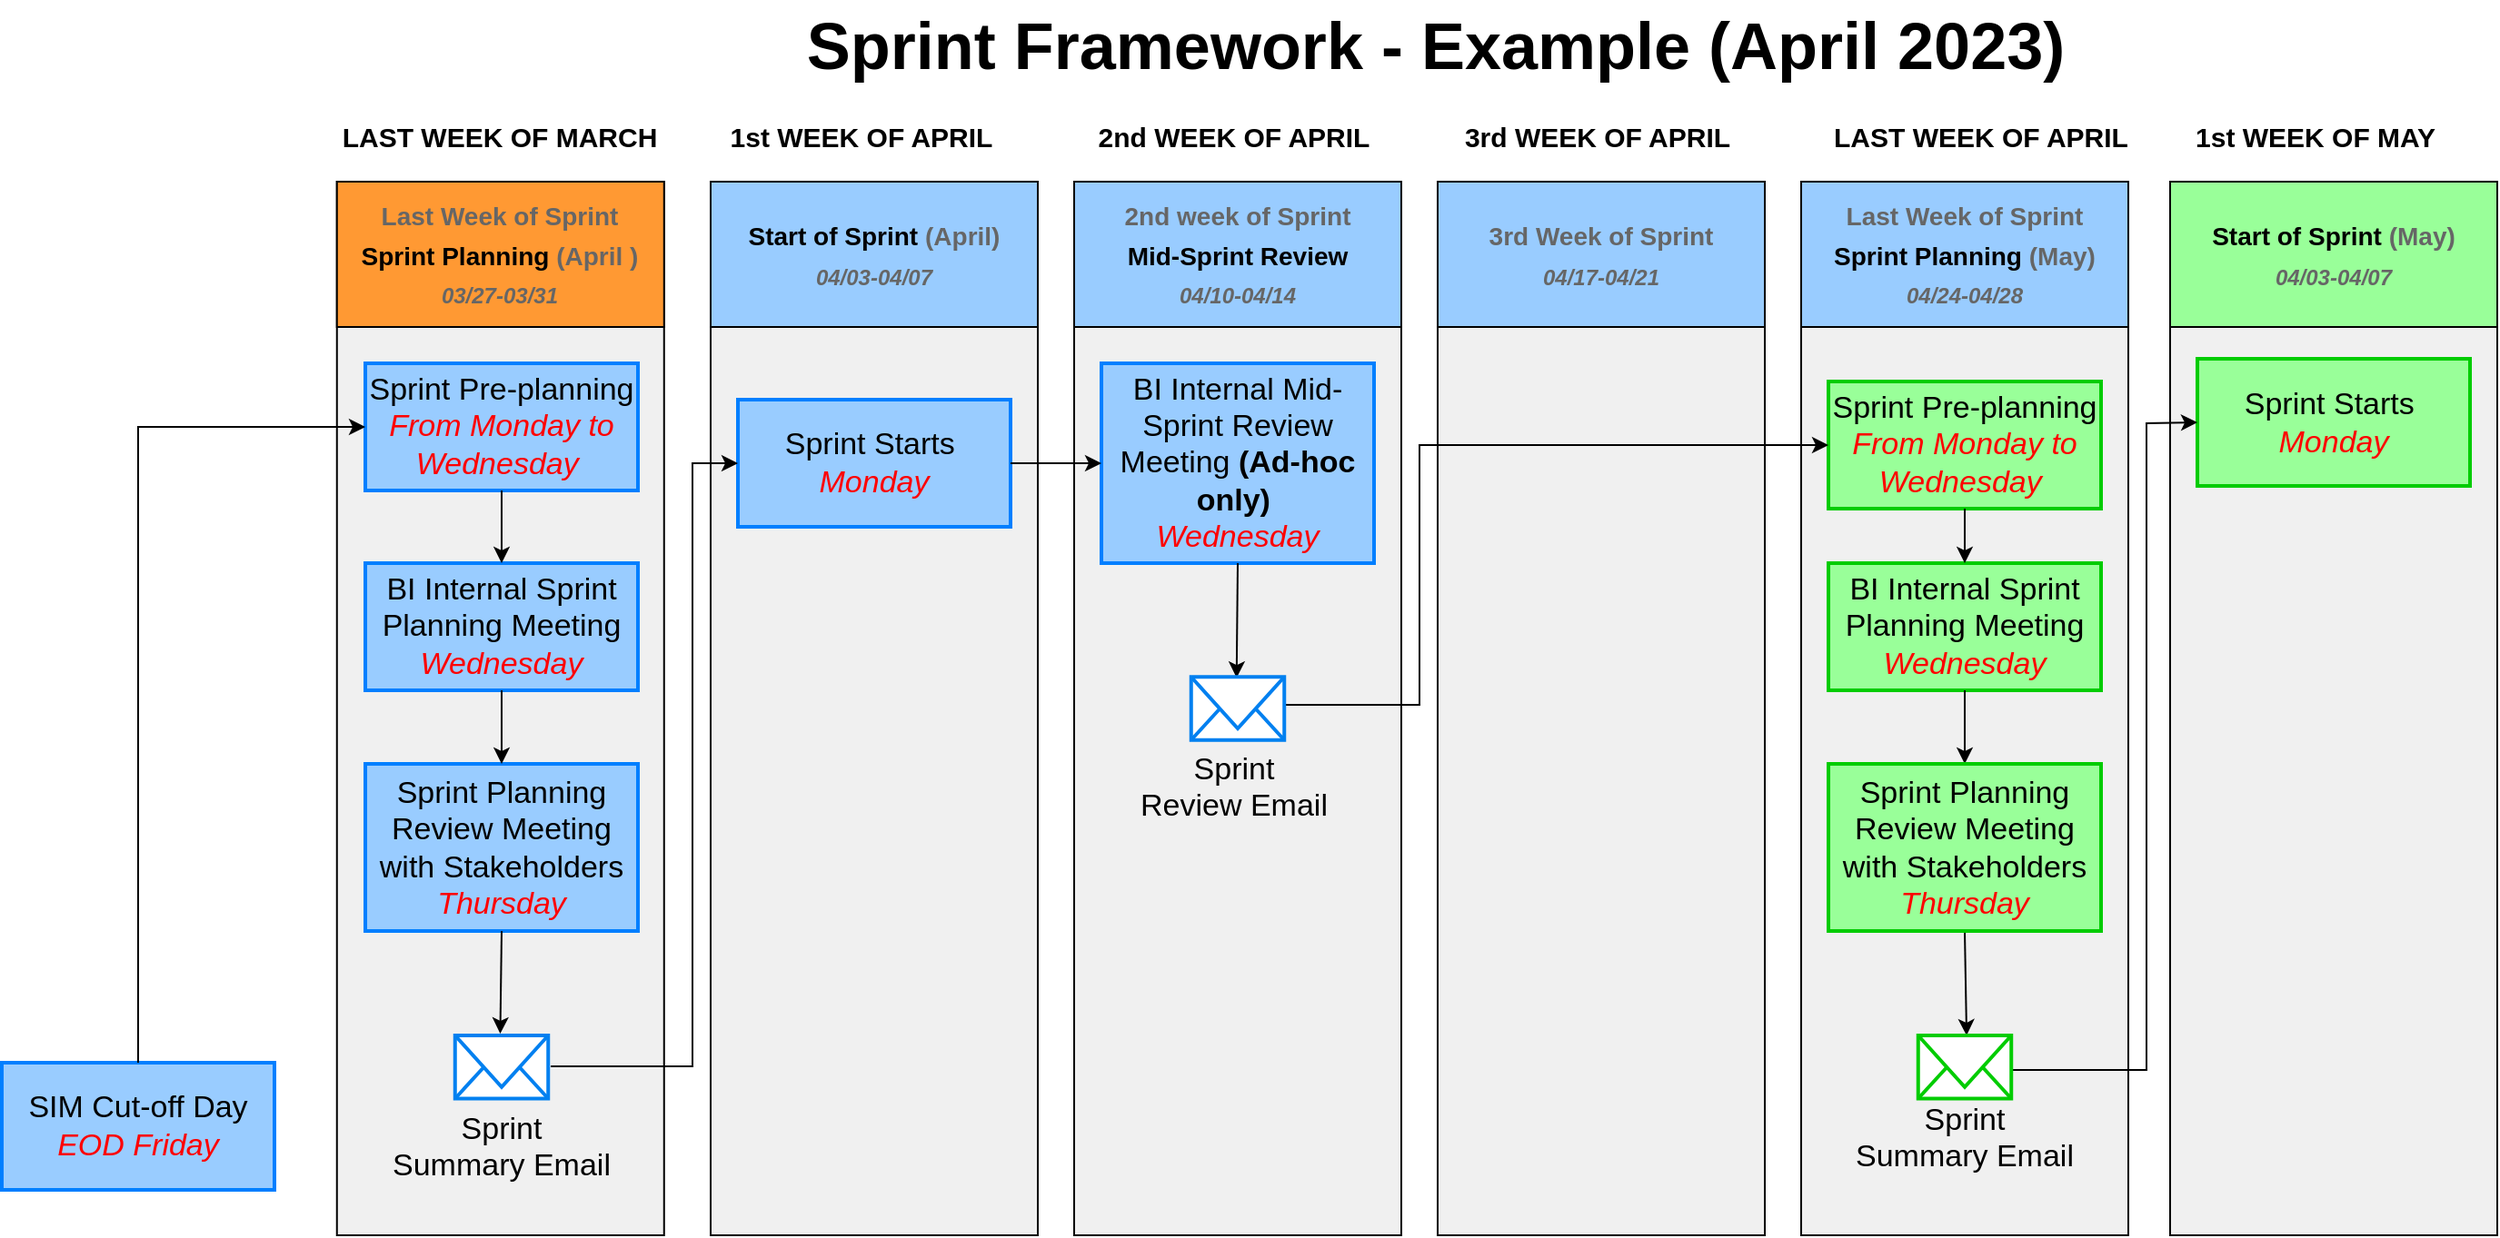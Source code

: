 <mxfile version="21.5.0" type="github">
  <diagram id="6a731a19-8d31-9384-78a2-239565b7b9f0" name="Page-1">
    <mxGraphModel dx="2363" dy="1106" grid="1" gridSize="10" guides="1" tooltips="1" connect="1" arrows="1" fold="1" page="1" pageScale="1" pageWidth="1169" pageHeight="827" background="#FFFFFF" math="0" shadow="0">
      <root>
        <mxCell id="0" />
        <mxCell id="1" parent="0" />
        <mxCell id="2019" value="" style="rounded=0;whiteSpace=wrap;html=1;strokeColor=default;strokeWidth=1;fillColor=#F0F0F0;fontFamily=Verdana;fontSize=12;fontColor=#00BEF2" parent="1" vertex="1">
          <mxGeometry x="34.38" y="190" width="180" height="580" as="geometry" />
        </mxCell>
        <mxCell id="2020" value="" style="rounded=0;whiteSpace=wrap;html=1;strokeColor=default;strokeWidth=1;fillColor=#F0F0F0;fontFamily=Verdana;fontSize=12;fontColor=#00BEF2" parent="1" vertex="1">
          <mxGeometry x="240" y="190" width="180" height="580" as="geometry" />
        </mxCell>
        <mxCell id="2021" value="" style="rounded=0;whiteSpace=wrap;html=1;strokeColor=default;strokeWidth=1;fillColor=#F0F0F0;fontFamily=Verdana;fontSize=12;fontColor=#00BEF2" parent="1" vertex="1">
          <mxGeometry x="440" y="190" width="180" height="580" as="geometry" />
        </mxCell>
        <mxCell id="2022" value="" style="rounded=0;whiteSpace=wrap;html=1;strokeColor=default;strokeWidth=1;fillColor=#F0F0F0;fontFamily=Verdana;fontSize=12;fontColor=#00BEF2" parent="1" vertex="1">
          <mxGeometry x="640" y="190" width="180" height="580" as="geometry" />
        </mxCell>
        <mxCell id="2023" value="" style="rounded=0;whiteSpace=wrap;html=1;strokeColor=default;strokeWidth=1;fillColor=#F0F0F0;fontFamily=Verdana;fontSize=12;fontColor=#00BEF2" parent="1" vertex="1">
          <mxGeometry x="840" y="190" width="180" height="580" as="geometry" />
        </mxCell>
        <mxCell id="2024" value="" style="rounded=0;whiteSpace=wrap;html=1;strokeColor=default;strokeWidth=1;fillColor=#F0F0F0;fontFamily=Verdana;fontSize=12;fontColor=#00BEF2" parent="1" vertex="1">
          <mxGeometry x="1043" y="190" width="180" height="580" as="geometry" />
        </mxCell>
        <mxCell id="2025" value="&lt;font style=&quot;&quot;&gt;&lt;span style=&quot;font-size: 14px;&quot;&gt;&lt;font color=&quot;#666666&quot;&gt;Last Week of Sprint&lt;/font&gt;&lt;br&gt;&lt;font color=&quot;#000000&quot;&gt;Sprint Planning&lt;/font&gt;&lt;font color=&quot;#666666&quot;&gt; (April )&lt;/font&gt;&lt;/span&gt;&lt;br&gt;&lt;span style=&quot;color: rgb(102, 102, 102); font-size: 12px;&quot;&gt;&lt;i style=&quot;&quot;&gt;03/27-03/31&lt;/i&gt;&lt;/span&gt;&lt;br&gt;&lt;/font&gt;" style="whiteSpace=wrap;html=1;strokeColor=default;strokeWidth=1;fillColor=#FF9933;fontFamily=Helvetica;fontSize=18;fontColor=#FFFFFF;fontStyle=1" parent="1" vertex="1">
          <mxGeometry x="34.38" y="190" width="180" height="80" as="geometry" />
        </mxCell>
        <mxCell id="2026" value="&lt;font style=&quot;&quot;&gt;&lt;font style=&quot;font-size: 14px;&quot;&gt;&lt;font color=&quot;#000000&quot;&gt;Start of Sprint&lt;/font&gt;&lt;font color=&quot;#666666&quot;&gt; (April)&lt;/font&gt;&lt;br&gt;&lt;/font&gt;&lt;i style=&quot;color: rgb(102, 102, 102); font-size: 12px; --tw-border-spacing-x: 0; --tw-border-spacing-y: 0; --tw-translate-x: 0; --tw-translate-y: 0; --tw-rotate: 0; --tw-skew-x: 0; --tw-skew-y: 0; --tw-scale-x: 1; --tw-scale-y: 1; --tw-pan-x: ; --tw-pan-y: ; --tw-pinch-zoom: ; --tw-scroll-snap-strictness: proximity; --tw-ordinal: ; --tw-slashed-zero: ; --tw-numeric-figure: ; --tw-numeric-spacing: ; --tw-numeric-fraction: ; --tw-ring-inset: ; --tw-ring-offset-width: 0px; --tw-ring-offset-color: #fff; --tw-ring-color: rgb(59 130 246 / 0.5); --tw-ring-offset-shadow: 0 0 #0000; --tw-ring-shadow: 0 0 #0000; --tw-shadow: 0 0 #0000; --tw-shadow-colored: 0 0 #0000; --tw-blur: ; --tw-brightness: ; --tw-contrast: ; --tw-grayscale: ; --tw-hue-rotate: ; --tw-invert: ; --tw-saturate: ; --tw-sepia: ; --tw-drop-shadow: ; --tw-backdrop-blur: ; --tw-backdrop-brightness: ; --tw-backdrop-contrast: ; --tw-backdrop-grayscale: ; --tw-backdrop-hue-rotate: ; --tw-backdrop-invert: ; --tw-backdrop-opacity: ; --tw-backdrop-saturate: ; --tw-backdrop-sepia: ; border-color: var(--border-color);&quot;&gt;04/03-04/07&lt;/i&gt;&lt;br&gt;&lt;/font&gt;" style="whiteSpace=wrap;html=1;strokeColor=default;strokeWidth=1;fillColor=#99CCFF;fontFamily=Helvetica;fontSize=18;fontColor=#FFFFFF;fontStyle=1" parent="1" vertex="1">
          <mxGeometry x="240" y="190" width="180" height="80" as="geometry" />
        </mxCell>
        <mxCell id="2027" value="&lt;font style=&quot;&quot;&gt;&lt;font style=&quot;color: rgb(102, 102, 102); font-size: 14px;&quot;&gt;2nd week of Sprint&lt;br&gt;&lt;/font&gt;&lt;font style=&quot;font-size: 14px;&quot;&gt;&lt;font color=&quot;#000000&quot;&gt;Mid-Sprint Review&lt;/font&gt;&lt;br&gt;&lt;/font&gt;&lt;i style=&quot;color: rgb(102, 102, 102); font-size: 12px; --tw-border-spacing-x: 0; --tw-border-spacing-y: 0; --tw-translate-x: 0; --tw-translate-y: 0; --tw-rotate: 0; --tw-skew-x: 0; --tw-skew-y: 0; --tw-scale-x: 1; --tw-scale-y: 1; --tw-pan-x: ; --tw-pan-y: ; --tw-pinch-zoom: ; --tw-scroll-snap-strictness: proximity; --tw-ordinal: ; --tw-slashed-zero: ; --tw-numeric-figure: ; --tw-numeric-spacing: ; --tw-numeric-fraction: ; --tw-ring-inset: ; --tw-ring-offset-width: 0px; --tw-ring-offset-color: #fff; --tw-ring-color: rgb(59 130 246 / 0.5); --tw-ring-offset-shadow: 0 0 #0000; --tw-ring-shadow: 0 0 #0000; --tw-shadow: 0 0 #0000; --tw-shadow-colored: 0 0 #0000; --tw-blur: ; --tw-brightness: ; --tw-contrast: ; --tw-grayscale: ; --tw-hue-rotate: ; --tw-invert: ; --tw-saturate: ; --tw-sepia: ; --tw-drop-shadow: ; --tw-backdrop-blur: ; --tw-backdrop-brightness: ; --tw-backdrop-contrast: ; --tw-backdrop-grayscale: ; --tw-backdrop-hue-rotate: ; --tw-backdrop-invert: ; --tw-backdrop-opacity: ; --tw-backdrop-saturate: ; --tw-backdrop-sepia: ; border-color: var(--border-color);&quot;&gt;04/10-04/14&lt;/i&gt;&lt;br&gt;&lt;/font&gt;" style="whiteSpace=wrap;html=1;strokeColor=default;strokeWidth=1;fillColor=#99CCFF;fontFamily=Helvetica;fontSize=18;fontColor=#FFFFFF;fontStyle=1" parent="1" vertex="1">
          <mxGeometry x="440" y="190" width="180" height="80" as="geometry" />
        </mxCell>
        <mxCell id="2028" value="&lt;font style=&quot;&quot;&gt;&lt;font color=&quot;#666666&quot;&gt;&lt;font style=&quot;font-size: 14px;&quot;&gt;3rd Week of Sprint&lt;br&gt;&lt;/font&gt;&lt;i style=&quot;font-size: 12px; --tw-border-spacing-x: 0; --tw-border-spacing-y: 0; --tw-translate-x: 0; --tw-translate-y: 0; --tw-rotate: 0; --tw-skew-x: 0; --tw-skew-y: 0; --tw-scale-x: 1; --tw-scale-y: 1; --tw-pan-x: ; --tw-pan-y: ; --tw-pinch-zoom: ; --tw-scroll-snap-strictness: proximity; --tw-ordinal: ; --tw-slashed-zero: ; --tw-numeric-figure: ; --tw-numeric-spacing: ; --tw-numeric-fraction: ; --tw-ring-inset: ; --tw-ring-offset-width: 0px; --tw-ring-offset-color: #fff; --tw-ring-color: rgb(59 130 246 / 0.5); --tw-ring-offset-shadow: 0 0 #0000; --tw-ring-shadow: 0 0 #0000; --tw-shadow: 0 0 #0000; --tw-shadow-colored: 0 0 #0000; --tw-blur: ; --tw-brightness: ; --tw-contrast: ; --tw-grayscale: ; --tw-hue-rotate: ; --tw-invert: ; --tw-saturate: ; --tw-sepia: ; --tw-drop-shadow: ; --tw-backdrop-blur: ; --tw-backdrop-brightness: ; --tw-backdrop-contrast: ; --tw-backdrop-grayscale: ; --tw-backdrop-hue-rotate: ; --tw-backdrop-invert: ; --tw-backdrop-opacity: ; --tw-backdrop-saturate: ; --tw-backdrop-sepia: ; border-color: var(--border-color);&quot;&gt;04/17-04/21&lt;/i&gt;&lt;/font&gt;&lt;br&gt;&lt;/font&gt;" style="whiteSpace=wrap;html=1;strokeColor=default;strokeWidth=1;fillColor=#99CCFF;fontFamily=Helvetica;fontSize=18;fontColor=#FFFFFF;fontStyle=1" parent="1" vertex="1">
          <mxGeometry x="640" y="190" width="180" height="80" as="geometry" />
        </mxCell>
        <mxCell id="2029" value="&lt;font style=&quot;font-size: 14px;&quot;&gt;&lt;font color=&quot;#666666&quot;&gt;Last Week of Sprint&lt;/font&gt;&lt;br&gt;&lt;font color=&quot;#000000&quot;&gt;Sprint Planning&lt;/font&gt;&lt;font color=&quot;#666666&quot;&gt; (May)&lt;br&gt;&lt;i style=&quot;--tw-border-spacing-x: 0; --tw-border-spacing-y: 0; --tw-translate-x: 0; --tw-translate-y: 0; --tw-rotate: 0; --tw-skew-x: 0; --tw-skew-y: 0; --tw-scale-x: 1; --tw-scale-y: 1; --tw-pan-x: ; --tw-pan-y: ; --tw-pinch-zoom: ; --tw-scroll-snap-strictness: proximity; --tw-ordinal: ; --tw-slashed-zero: ; --tw-numeric-figure: ; --tw-numeric-spacing: ; --tw-numeric-fraction: ; --tw-ring-inset: ; --tw-ring-offset-width: 0px; --tw-ring-offset-color: #fff; --tw-ring-color: rgb(59 130 246 / 0.5); --tw-ring-offset-shadow: 0 0 #0000; --tw-ring-shadow: 0 0 #0000; --tw-shadow: 0 0 #0000; --tw-shadow-colored: 0 0 #0000; --tw-blur: ; --tw-brightness: ; --tw-contrast: ; --tw-grayscale: ; --tw-hue-rotate: ; --tw-invert: ; --tw-saturate: ; --tw-sepia: ; --tw-drop-shadow: ; --tw-backdrop-blur: ; --tw-backdrop-brightness: ; --tw-backdrop-contrast: ; --tw-backdrop-grayscale: ; --tw-backdrop-hue-rotate: ; --tw-backdrop-invert: ; --tw-backdrop-opacity: ; --tw-backdrop-saturate: ; --tw-backdrop-sepia: ; border-color: var(--border-color); font-size: 12px;&quot;&gt;04/24-04/28&lt;/i&gt;&lt;/font&gt;&lt;br&gt;&lt;/font&gt;" style="whiteSpace=wrap;html=1;strokeColor=default;strokeWidth=1;fillColor=#99CCFF;fontFamily=Helvetica;fontSize=18;fontColor=#FFFFFF;fontStyle=1" parent="1" vertex="1">
          <mxGeometry x="840" y="190" width="180" height="80" as="geometry" />
        </mxCell>
        <mxCell id="2030" value="&lt;font color=&quot;#000000&quot; style=&quot;--tw-border-spacing-x: 0; --tw-border-spacing-y: 0; --tw-translate-x: 0; --tw-translate-y: 0; --tw-rotate: 0; --tw-skew-x: 0; --tw-skew-y: 0; --tw-scale-x: 1; --tw-scale-y: 1; --tw-pan-x: ; --tw-pan-y: ; --tw-pinch-zoom: ; --tw-scroll-snap-strictness: proximity; --tw-ordinal: ; --tw-slashed-zero: ; --tw-numeric-figure: ; --tw-numeric-spacing: ; --tw-numeric-fraction: ; --tw-ring-inset: ; --tw-ring-offset-width: 0px; --tw-ring-offset-color: #fff; --tw-ring-color: rgb(59 130 246 / 0.5); --tw-ring-offset-shadow: 0 0 #0000; --tw-ring-shadow: 0 0 #0000; --tw-shadow: 0 0 #0000; --tw-shadow-colored: 0 0 #0000; --tw-blur: ; --tw-brightness: ; --tw-contrast: ; --tw-grayscale: ; --tw-hue-rotate: ; --tw-invert: ; --tw-saturate: ; --tw-sepia: ; --tw-drop-shadow: ; --tw-backdrop-blur: ; --tw-backdrop-brightness: ; --tw-backdrop-contrast: ; --tw-backdrop-grayscale: ; --tw-backdrop-hue-rotate: ; --tw-backdrop-invert: ; --tw-backdrop-opacity: ; --tw-backdrop-saturate: ; --tw-backdrop-sepia: ; border-color: var(--border-color); font-size: 14px;&quot;&gt;Start of Sprint &lt;/font&gt;&lt;font color=&quot;#666666&quot;&gt;&lt;font style=&quot;--tw-border-spacing-x: 0; --tw-border-spacing-y: 0; --tw-translate-x: 0; --tw-translate-y: 0; --tw-rotate: 0; --tw-skew-x: 0; --tw-skew-y: 0; --tw-scale-x: 1; --tw-scale-y: 1; --tw-pan-x: ; --tw-pan-y: ; --tw-pinch-zoom: ; --tw-scroll-snap-strictness: proximity; --tw-ordinal: ; --tw-slashed-zero: ; --tw-numeric-figure: ; --tw-numeric-spacing: ; --tw-numeric-fraction: ; --tw-ring-inset: ; --tw-ring-offset-width: 0px; --tw-ring-offset-color: #fff; --tw-ring-color: rgb(59 130 246 / 0.5); --tw-ring-offset-shadow: 0 0 #0000; --tw-ring-shadow: 0 0 #0000; --tw-shadow: 0 0 #0000; --tw-shadow-colored: 0 0 #0000; --tw-blur: ; --tw-brightness: ; --tw-contrast: ; --tw-grayscale: ; --tw-hue-rotate: ; --tw-invert: ; --tw-saturate: ; --tw-sepia: ; --tw-drop-shadow: ; --tw-backdrop-blur: ; --tw-backdrop-brightness: ; --tw-backdrop-contrast: ; --tw-backdrop-grayscale: ; --tw-backdrop-hue-rotate: ; --tw-backdrop-invert: ; --tw-backdrop-opacity: ; --tw-backdrop-saturate: ; --tw-backdrop-sepia: ; border-color: var(--border-color); font-size: 14px;&quot;&gt;(May)&lt;br style=&quot;--tw-border-spacing-x: 0; --tw-border-spacing-y: 0; --tw-translate-x: 0; --tw-translate-y: 0; --tw-rotate: 0; --tw-skew-x: 0; --tw-skew-y: 0; --tw-scale-x: 1; --tw-scale-y: 1; --tw-pan-x: ; --tw-pan-y: ; --tw-pinch-zoom: ; --tw-scroll-snap-strictness: proximity; --tw-ordinal: ; --tw-slashed-zero: ; --tw-numeric-figure: ; --tw-numeric-spacing: ; --tw-numeric-fraction: ; --tw-ring-inset: ; --tw-ring-offset-width: 0px; --tw-ring-offset-color: #fff; --tw-ring-color: rgb(59 130 246 / 0.5); --tw-ring-offset-shadow: 0 0 #0000; --tw-ring-shadow: 0 0 #0000; --tw-shadow: 0 0 #0000; --tw-shadow-colored: 0 0 #0000; --tw-blur: ; --tw-brightness: ; --tw-contrast: ; --tw-grayscale: ; --tw-hue-rotate: ; --tw-invert: ; --tw-saturate: ; --tw-sepia: ; --tw-drop-shadow: ; --tw-backdrop-blur: ; --tw-backdrop-brightness: ; --tw-backdrop-contrast: ; --tw-backdrop-grayscale: ; --tw-backdrop-hue-rotate: ; --tw-backdrop-invert: ; --tw-backdrop-opacity: ; --tw-backdrop-saturate: ; --tw-backdrop-sepia: ; border-color: var(--border-color);&quot;&gt;&lt;/font&gt;&lt;i style=&quot;--tw-border-spacing-x: 0; --tw-border-spacing-y: 0; --tw-translate-x: 0; --tw-translate-y: 0; --tw-rotate: 0; --tw-skew-x: 0; --tw-skew-y: 0; --tw-scale-x: 1; --tw-scale-y: 1; --tw-pan-x: ; --tw-pan-y: ; --tw-pinch-zoom: ; --tw-scroll-snap-strictness: proximity; --tw-ordinal: ; --tw-slashed-zero: ; --tw-numeric-figure: ; --tw-numeric-spacing: ; --tw-numeric-fraction: ; --tw-ring-inset: ; --tw-ring-offset-width: 0px; --tw-ring-offset-color: #fff; --tw-ring-color: rgb(59 130 246 / 0.5); --tw-ring-offset-shadow: 0 0 #0000; --tw-ring-shadow: 0 0 #0000; --tw-shadow: 0 0 #0000; --tw-shadow-colored: 0 0 #0000; --tw-blur: ; --tw-brightness: ; --tw-contrast: ; --tw-grayscale: ; --tw-hue-rotate: ; --tw-invert: ; --tw-saturate: ; --tw-sepia: ; --tw-drop-shadow: ; --tw-backdrop-blur: ; --tw-backdrop-brightness: ; --tw-backdrop-contrast: ; --tw-backdrop-grayscale: ; --tw-backdrop-hue-rotate: ; --tw-backdrop-invert: ; --tw-backdrop-opacity: ; --tw-backdrop-saturate: ; --tw-backdrop-sepia: ; border-color: var(--border-color); font-size: 12px;&quot;&gt;04/03-04/07&lt;/i&gt;&lt;/font&gt;" style="whiteSpace=wrap;html=1;strokeColor=default;strokeWidth=1;fillColor=#99FF99;fontFamily=Helvetica;fontSize=18;fontColor=#FFFFFF;fontStyle=1" parent="1" vertex="1">
          <mxGeometry x="1043" y="190" width="180" height="80" as="geometry" />
        </mxCell>
        <mxCell id="2047" value="Sprint Framework - Example (April 2023)" style="text;html=1;strokeColor=none;fillColor=none;align=center;verticalAlign=middle;whiteSpace=wrap;overflow=hidden;dashed=1;fontSize=36;fontColor=#000000;fontFamily=Helvetica;fontStyle=1" parent="1" vertex="1">
          <mxGeometry x="109" y="90" width="1060" height="50" as="geometry" />
        </mxCell>
        <mxCell id="KgjY-8UCAt4k31KfbtkC-2089" value="&lt;font style=&quot;font-size: 17px;&quot;&gt;SIM Cut-off Day&lt;br&gt;&lt;font color=&quot;#ff0000&quot;&gt;&lt;i&gt;EOD Friday&lt;/i&gt;&lt;/font&gt;&lt;br&gt;&lt;/font&gt;" style="text;html=1;align=center;verticalAlign=middle;whiteSpace=wrap;rounded=0;strokeColor=#007FFF;strokeWidth=2;fillColor=#99CCFF;" parent="1" vertex="1">
          <mxGeometry x="-150" y="675" width="150" height="70" as="geometry" />
        </mxCell>
        <mxCell id="KgjY-8UCAt4k31KfbtkC-2090" value="&lt;font style=&quot;font-size: 17px;&quot;&gt;Sprint Pre-planning&lt;br&gt;&lt;i style=&quot;--tw-border-spacing-x: 0; --tw-border-spacing-y: 0; --tw-translate-x: 0; --tw-translate-y: 0; --tw-rotate: 0; --tw-skew-x: 0; --tw-skew-y: 0; --tw-scale-x: 1; --tw-scale-y: 1; --tw-pan-x: ; --tw-pan-y: ; --tw-pinch-zoom: ; --tw-scroll-snap-strictness: proximity; --tw-ordinal: ; --tw-slashed-zero: ; --tw-numeric-figure: ; --tw-numeric-spacing: ; --tw-numeric-fraction: ; --tw-ring-inset: ; --tw-ring-offset-width: 0px; --tw-ring-offset-color: #fff; --tw-ring-color: rgb(59 130 246 / 0.5); --tw-ring-offset-shadow: 0 0 #0000; --tw-ring-shadow: 0 0 #0000; --tw-shadow: 0 0 #0000; --tw-shadow-colored: 0 0 #0000; --tw-blur: ; --tw-brightness: ; --tw-contrast: ; --tw-grayscale: ; --tw-hue-rotate: ; --tw-invert: ; --tw-saturate: ; --tw-sepia: ; --tw-drop-shadow: ; --tw-backdrop-blur: ; --tw-backdrop-brightness: ; --tw-backdrop-contrast: ; --tw-backdrop-grayscale: ; --tw-backdrop-hue-rotate: ; --tw-backdrop-invert: ; --tw-backdrop-opacity: ; --tw-backdrop-saturate: ; --tw-backdrop-sepia: ; border-color: var(--border-color); color: rgb(255, 0, 0);&quot;&gt;From Monday to Wednesday&amp;nbsp;&lt;/i&gt;&lt;br&gt;&lt;/font&gt;" style="text;html=1;align=center;verticalAlign=middle;whiteSpace=wrap;rounded=0;strokeColor=#007FFF;strokeWidth=2;fillColor=#99CCFF;" parent="1" vertex="1">
          <mxGeometry x="50" y="290" width="150" height="70" as="geometry" />
        </mxCell>
        <mxCell id="KgjY-8UCAt4k31KfbtkC-2091" value="&lt;font style=&quot;font-size: 17px;&quot;&gt;BI Internal Sprint Planning Meeting&lt;br&gt;&lt;i style=&quot;--tw-border-spacing-x: 0; --tw-border-spacing-y: 0; --tw-translate-x: 0; --tw-translate-y: 0; --tw-rotate: 0; --tw-skew-x: 0; --tw-skew-y: 0; --tw-scale-x: 1; --tw-scale-y: 1; --tw-pan-x: ; --tw-pan-y: ; --tw-pinch-zoom: ; --tw-scroll-snap-strictness: proximity; --tw-ordinal: ; --tw-slashed-zero: ; --tw-numeric-figure: ; --tw-numeric-spacing: ; --tw-numeric-fraction: ; --tw-ring-inset: ; --tw-ring-offset-width: 0px; --tw-ring-offset-color: #fff; --tw-ring-color: rgb(59 130 246 / 0.5); --tw-ring-offset-shadow: 0 0 #0000; --tw-ring-shadow: 0 0 #0000; --tw-shadow: 0 0 #0000; --tw-shadow-colored: 0 0 #0000; --tw-blur: ; --tw-brightness: ; --tw-contrast: ; --tw-grayscale: ; --tw-hue-rotate: ; --tw-invert: ; --tw-saturate: ; --tw-sepia: ; --tw-drop-shadow: ; --tw-backdrop-blur: ; --tw-backdrop-brightness: ; --tw-backdrop-contrast: ; --tw-backdrop-grayscale: ; --tw-backdrop-hue-rotate: ; --tw-backdrop-invert: ; --tw-backdrop-opacity: ; --tw-backdrop-saturate: ; --tw-backdrop-sepia: ; border-color: var(--border-color); color: rgb(255, 0, 0);&quot;&gt;&amp;nbsp;Wednesday&amp;nbsp;&lt;/i&gt;&lt;br&gt;&lt;/font&gt;" style="text;html=1;align=center;verticalAlign=middle;whiteSpace=wrap;rounded=0;strokeColor=#007FFF;strokeWidth=2;fillColor=#99CCFF;" parent="1" vertex="1">
          <mxGeometry x="50" y="400" width="150" height="70" as="geometry" />
        </mxCell>
        <mxCell id="KgjY-8UCAt4k31KfbtkC-2092" value="&lt;font style=&quot;font-size: 17px;&quot;&gt;&lt;span style=&quot;--tw-border-spacing-x: 0; --tw-border-spacing-y: 0; --tw-translate-x: 0; --tw-translate-y: 0; --tw-rotate: 0; --tw-skew-x: 0; --tw-skew-y: 0; --tw-scale-x: 1; --tw-scale-y: 1; --tw-pan-x: ; --tw-pan-y: ; --tw-pinch-zoom: ; --tw-scroll-snap-strictness: proximity; --tw-ordinal: ; --tw-slashed-zero: ; --tw-numeric-figure: ; --tw-numeric-spacing: ; --tw-numeric-fraction: ; --tw-ring-inset: ; --tw-ring-offset-width: 0px; --tw-ring-offset-color: #fff; --tw-ring-color: rgb(59 130 246 / 0.5); --tw-ring-offset-shadow: 0 0 #0000; --tw-ring-shadow: 0 0 #0000; --tw-shadow: 0 0 #0000; --tw-shadow-colored: 0 0 #0000; --tw-blur: ; --tw-brightness: ; --tw-contrast: ; --tw-grayscale: ; --tw-hue-rotate: ; --tw-invert: ; --tw-saturate: ; --tw-sepia: ; --tw-drop-shadow: ; --tw-backdrop-blur: ; --tw-backdrop-brightness: ; --tw-backdrop-contrast: ; --tw-backdrop-grayscale: ; --tw-backdrop-hue-rotate: ; --tw-backdrop-invert: ; --tw-backdrop-opacity: ; --tw-backdrop-saturate: ; --tw-backdrop-sepia: ; border-color: var(--border-color);&quot;&gt;Sprint Planning Review Meeting with Stakeholders&lt;br&gt;&lt;/span&gt;&lt;i style=&quot;--tw-border-spacing-x: 0; --tw-border-spacing-y: 0; --tw-translate-x: 0; --tw-translate-y: 0; --tw-rotate: 0; --tw-skew-x: 0; --tw-skew-y: 0; --tw-scale-x: 1; --tw-scale-y: 1; --tw-pan-x: ; --tw-pan-y: ; --tw-pinch-zoom: ; --tw-scroll-snap-strictness: proximity; --tw-ordinal: ; --tw-slashed-zero: ; --tw-numeric-figure: ; --tw-numeric-spacing: ; --tw-numeric-fraction: ; --tw-ring-inset: ; --tw-ring-offset-width: 0px; --tw-ring-offset-color: #fff; --tw-ring-color: rgb(59 130 246 / 0.5); --tw-ring-offset-shadow: 0 0 #0000; --tw-ring-shadow: 0 0 #0000; --tw-shadow: 0 0 #0000; --tw-shadow-colored: 0 0 #0000; --tw-blur: ; --tw-brightness: ; --tw-contrast: ; --tw-grayscale: ; --tw-hue-rotate: ; --tw-invert: ; --tw-saturate: ; --tw-sepia: ; --tw-drop-shadow: ; --tw-backdrop-blur: ; --tw-backdrop-brightness: ; --tw-backdrop-contrast: ; --tw-backdrop-grayscale: ; --tw-backdrop-hue-rotate: ; --tw-backdrop-invert: ; --tw-backdrop-opacity: ; --tw-backdrop-saturate: ; --tw-backdrop-sepia: ; border-color: var(--border-color); color: rgb(255, 0, 0);&quot;&gt;&amp;nbsp;Thursday&amp;nbsp;&lt;/i&gt;&lt;br&gt;&lt;/font&gt;" style="text;html=1;align=center;verticalAlign=middle;whiteSpace=wrap;rounded=0;strokeColor=#007FFF;strokeWidth=2;fillColor=#99CCFF;" parent="1" vertex="1">
          <mxGeometry x="50" y="510.5" width="150" height="92" as="geometry" />
        </mxCell>
        <mxCell id="KgjY-8UCAt4k31KfbtkC-2093" value="&lt;font style=&quot;font-size: 17px;&quot;&gt;Sprint Starts&amp;nbsp;&lt;br&gt;&lt;i style=&quot;color: rgb(255, 0, 0);&quot;&gt;Monday&lt;/i&gt;&lt;br&gt;&lt;/font&gt;" style="text;html=1;align=center;verticalAlign=middle;whiteSpace=wrap;rounded=0;strokeColor=#007FFF;strokeWidth=2;fillColor=#99CCFF;" parent="1" vertex="1">
          <mxGeometry x="255" y="310" width="150" height="70" as="geometry" />
        </mxCell>
        <mxCell id="KgjY-8UCAt4k31KfbtkC-2095" value="&lt;font style=&quot;font-size: 17px;&quot;&gt;BI Internal Mid-Sprint Review Meeting &lt;b&gt;(Ad-hoc only)&lt;/b&gt;&amp;nbsp;&lt;br&gt;&lt;i style=&quot;color: rgb(255, 0, 0);&quot;&gt;Wednesday&lt;/i&gt;&lt;br&gt;&lt;/font&gt;" style="text;html=1;align=center;verticalAlign=middle;whiteSpace=wrap;rounded=0;strokeColor=#007FFF;strokeWidth=2;fillColor=#99CCFF;" parent="1" vertex="1">
          <mxGeometry x="455" y="290" width="150" height="110" as="geometry" />
        </mxCell>
        <mxCell id="KgjY-8UCAt4k31KfbtkC-2097" value="&lt;b&gt;&lt;font style=&quot;font-size: 15px;&quot;&gt;LAST WEEK OF MARCH&lt;/font&gt;&lt;/b&gt;" style="text;html=1;strokeColor=none;fillColor=none;align=center;verticalAlign=middle;whiteSpace=wrap;rounded=0;" parent="1" vertex="1">
          <mxGeometry x="31.88" y="160" width="183.75" height="10" as="geometry" />
        </mxCell>
        <mxCell id="KgjY-8UCAt4k31KfbtkC-2099" value="&lt;b&gt;&lt;font style=&quot;font-size: 15px;&quot;&gt;1st WEEK OF APRIL&lt;/font&gt;&lt;/b&gt;" style="text;html=1;strokeColor=none;fillColor=none;align=center;verticalAlign=middle;whiteSpace=wrap;rounded=0;" parent="1" vertex="1">
          <mxGeometry x="231.25" y="160" width="183.75" height="10" as="geometry" />
        </mxCell>
        <mxCell id="KgjY-8UCAt4k31KfbtkC-2100" value="&lt;b&gt;&lt;font style=&quot;font-size: 15px;&quot;&gt;2nd WEEK OF APRIL&lt;/font&gt;&lt;/b&gt;" style="text;html=1;strokeColor=none;fillColor=none;align=center;verticalAlign=middle;whiteSpace=wrap;rounded=0;" parent="1" vertex="1">
          <mxGeometry x="435.63" y="160" width="183.75" height="10" as="geometry" />
        </mxCell>
        <mxCell id="KgjY-8UCAt4k31KfbtkC-2101" value="&lt;b&gt;&lt;font style=&quot;font-size: 15px;&quot;&gt;3rd WEEK OF APRIL&lt;/font&gt;&lt;/b&gt;" style="text;html=1;strokeColor=none;fillColor=none;align=center;verticalAlign=middle;whiteSpace=wrap;rounded=0;" parent="1" vertex="1">
          <mxGeometry x="635.63" y="160" width="183.75" height="10" as="geometry" />
        </mxCell>
        <mxCell id="KgjY-8UCAt4k31KfbtkC-2102" value="&lt;b&gt;&lt;font style=&quot;font-size: 15px;&quot;&gt;LAST WEEK OF APRIL&lt;/font&gt;&lt;/b&gt;" style="text;html=1;strokeColor=none;fillColor=none;align=center;verticalAlign=middle;whiteSpace=wrap;rounded=0;" parent="1" vertex="1">
          <mxGeometry x="847.19" y="160" width="183.75" height="10" as="geometry" />
        </mxCell>
        <mxCell id="KgjY-8UCAt4k31KfbtkC-2103" value="&lt;b&gt;&lt;font style=&quot;font-size: 15px;&quot;&gt;1st WEEK OF MAY&lt;/font&gt;&lt;/b&gt;" style="text;html=1;strokeColor=none;fillColor=none;align=center;verticalAlign=middle;whiteSpace=wrap;rounded=0;" parent="1" vertex="1">
          <mxGeometry x="1030.94" y="160" width="183.75" height="10" as="geometry" />
        </mxCell>
        <mxCell id="KgjY-8UCAt4k31KfbtkC-2105" value="&lt;font style=&quot;font-size: 17px;&quot;&gt;Sprint Pre-planning&lt;br&gt;&lt;i style=&quot;--tw-border-spacing-x: 0; --tw-border-spacing-y: 0; --tw-translate-x: 0; --tw-translate-y: 0; --tw-rotate: 0; --tw-skew-x: 0; --tw-skew-y: 0; --tw-scale-x: 1; --tw-scale-y: 1; --tw-pan-x: ; --tw-pan-y: ; --tw-pinch-zoom: ; --tw-scroll-snap-strictness: proximity; --tw-ordinal: ; --tw-slashed-zero: ; --tw-numeric-figure: ; --tw-numeric-spacing: ; --tw-numeric-fraction: ; --tw-ring-inset: ; --tw-ring-offset-width: 0px; --tw-ring-offset-color: #fff; --tw-ring-color: rgb(59 130 246 / 0.5); --tw-ring-offset-shadow: 0 0 #0000; --tw-ring-shadow: 0 0 #0000; --tw-shadow: 0 0 #0000; --tw-shadow-colored: 0 0 #0000; --tw-blur: ; --tw-brightness: ; --tw-contrast: ; --tw-grayscale: ; --tw-hue-rotate: ; --tw-invert: ; --tw-saturate: ; --tw-sepia: ; --tw-drop-shadow: ; --tw-backdrop-blur: ; --tw-backdrop-brightness: ; --tw-backdrop-contrast: ; --tw-backdrop-grayscale: ; --tw-backdrop-hue-rotate: ; --tw-backdrop-invert: ; --tw-backdrop-opacity: ; --tw-backdrop-saturate: ; --tw-backdrop-sepia: ; border-color: var(--border-color); color: rgb(255, 0, 0);&quot;&gt;From Monday to Wednesday&amp;nbsp;&lt;/i&gt;&lt;br&gt;&lt;/font&gt;" style="text;html=1;align=center;verticalAlign=middle;whiteSpace=wrap;rounded=0;strokeColor=#00CC00;strokeWidth=2;fillColor=#99FF99;" parent="1" vertex="1">
          <mxGeometry x="855.0" y="300" width="150" height="70" as="geometry" />
        </mxCell>
        <mxCell id="KgjY-8UCAt4k31KfbtkC-2106" value="&lt;font style=&quot;font-size: 17px;&quot;&gt;BI Internal Sprint Planning Meeting&lt;br&gt;&lt;i style=&quot;--tw-border-spacing-x: 0; --tw-border-spacing-y: 0; --tw-translate-x: 0; --tw-translate-y: 0; --tw-rotate: 0; --tw-skew-x: 0; --tw-skew-y: 0; --tw-scale-x: 1; --tw-scale-y: 1; --tw-pan-x: ; --tw-pan-y: ; --tw-pinch-zoom: ; --tw-scroll-snap-strictness: proximity; --tw-ordinal: ; --tw-slashed-zero: ; --tw-numeric-figure: ; --tw-numeric-spacing: ; --tw-numeric-fraction: ; --tw-ring-inset: ; --tw-ring-offset-width: 0px; --tw-ring-offset-color: #fff; --tw-ring-color: rgb(59 130 246 / 0.5); --tw-ring-offset-shadow: 0 0 #0000; --tw-ring-shadow: 0 0 #0000; --tw-shadow: 0 0 #0000; --tw-shadow-colored: 0 0 #0000; --tw-blur: ; --tw-brightness: ; --tw-contrast: ; --tw-grayscale: ; --tw-hue-rotate: ; --tw-invert: ; --tw-saturate: ; --tw-sepia: ; --tw-drop-shadow: ; --tw-backdrop-blur: ; --tw-backdrop-brightness: ; --tw-backdrop-contrast: ; --tw-backdrop-grayscale: ; --tw-backdrop-hue-rotate: ; --tw-backdrop-invert: ; --tw-backdrop-opacity: ; --tw-backdrop-saturate: ; --tw-backdrop-sepia: ; border-color: var(--border-color); color: rgb(255, 0, 0);&quot;&gt;&amp;nbsp;Wednesday&amp;nbsp;&lt;/i&gt;&lt;br&gt;&lt;/font&gt;" style="text;html=1;align=center;verticalAlign=middle;whiteSpace=wrap;rounded=0;strokeColor=#00CC00;strokeWidth=2;fillColor=#99FF99;" parent="1" vertex="1">
          <mxGeometry x="855.0" y="400" width="150" height="70" as="geometry" />
        </mxCell>
        <mxCell id="KgjY-8UCAt4k31KfbtkC-2108" value="&lt;font style=&quot;font-size: 17px;&quot;&gt;Sprint Starts&amp;nbsp;&lt;br&gt;&lt;i style=&quot;color: rgb(255, 0, 0);&quot;&gt;Monday&lt;/i&gt;&lt;br&gt;&lt;/font&gt;" style="text;html=1;align=center;verticalAlign=middle;whiteSpace=wrap;rounded=0;strokeColor=#00CC00;strokeWidth=2;fillColor=#99FF99;" parent="1" vertex="1">
          <mxGeometry x="1058" y="287.5" width="150" height="70" as="geometry" />
        </mxCell>
        <mxCell id="KgjY-8UCAt4k31KfbtkC-2109" value="" style="endArrow=classic;html=1;rounded=0;exitX=0.5;exitY=0;exitDx=0;exitDy=0;entryX=0;entryY=0.5;entryDx=0;entryDy=0;" parent="1" source="KgjY-8UCAt4k31KfbtkC-2089" target="KgjY-8UCAt4k31KfbtkC-2090" edge="1">
          <mxGeometry width="50" height="50" relative="1" as="geometry">
            <mxPoint x="126.87" y="395" as="sourcePoint" />
            <mxPoint x="176.87" y="345" as="targetPoint" />
            <Array as="points">
              <mxPoint x="-75" y="325" />
            </Array>
          </mxGeometry>
        </mxCell>
        <mxCell id="KgjY-8UCAt4k31KfbtkC-2110" value="" style="endArrow=classic;html=1;rounded=0;entryX=0.5;entryY=0;entryDx=0;entryDy=0;" parent="1" source="KgjY-8UCAt4k31KfbtkC-2090" target="KgjY-8UCAt4k31KfbtkC-2091" edge="1">
          <mxGeometry width="50" height="50" relative="1" as="geometry">
            <mxPoint x="124.5" y="483" as="sourcePoint" />
            <mxPoint x="124.5" y="535" as="targetPoint" />
          </mxGeometry>
        </mxCell>
        <mxCell id="KgjY-8UCAt4k31KfbtkC-2111" value="" style="endArrow=classic;html=1;rounded=0;exitX=0.5;exitY=1;exitDx=0;exitDy=0;entryX=0.5;entryY=0;entryDx=0;entryDy=0;" parent="1" source="KgjY-8UCAt4k31KfbtkC-2091" target="KgjY-8UCAt4k31KfbtkC-2092" edge="1">
          <mxGeometry width="50" height="50" relative="1" as="geometry">
            <mxPoint x="126.37" y="625" as="sourcePoint" />
            <mxPoint x="126.87" y="655" as="targetPoint" />
          </mxGeometry>
        </mxCell>
        <mxCell id="KgjY-8UCAt4k31KfbtkC-2112" value="" style="endArrow=classic;html=1;rounded=0;exitX=1.027;exitY=0.489;exitDx=0;exitDy=0;entryX=0;entryY=0.5;entryDx=0;entryDy=0;exitPerimeter=0;" parent="1" source="gve1T0dqvaqDpXsNanch-2047" target="KgjY-8UCAt4k31KfbtkC-2093" edge="1">
          <mxGeometry width="50" height="50" relative="1" as="geometry">
            <mxPoint x="190" y="764" as="sourcePoint" />
            <mxPoint x="252.5" y="336.5" as="targetPoint" />
            <Array as="points">
              <mxPoint x="230" y="677" />
              <mxPoint x="230" y="345" />
            </Array>
          </mxGeometry>
        </mxCell>
        <mxCell id="KgjY-8UCAt4k31KfbtkC-2113" value="" style="endArrow=classic;html=1;rounded=0;exitX=1;exitY=0.5;exitDx=0;exitDy=0;entryX=0;entryY=0.5;entryDx=0;entryDy=0;" parent="1" source="KgjY-8UCAt4k31KfbtkC-2093" target="KgjY-8UCAt4k31KfbtkC-2095" edge="1">
          <mxGeometry width="50" height="50" relative="1" as="geometry">
            <mxPoint x="332" y="398" as="sourcePoint" />
            <mxPoint x="455" y="325" as="targetPoint" />
          </mxGeometry>
        </mxCell>
        <mxCell id="KgjY-8UCAt4k31KfbtkC-2115" value="" style="endArrow=classic;html=1;rounded=0;exitX=0.5;exitY=1;exitDx=0;exitDy=0;entryX=0.488;entryY=0.014;entryDx=0;entryDy=0;entryPerimeter=0;" parent="1" source="KgjY-8UCAt4k31KfbtkC-2095" target="gve1T0dqvaqDpXsNanch-2050" edge="1">
          <mxGeometry width="50" height="50" relative="1" as="geometry">
            <mxPoint x="529.5" y="615" as="sourcePoint" />
            <mxPoint x="528" y="480" as="targetPoint" />
          </mxGeometry>
        </mxCell>
        <mxCell id="KgjY-8UCAt4k31KfbtkC-2116" value="" style="endArrow=classic;html=1;rounded=0;entryX=0;entryY=0.5;entryDx=0;entryDy=0;exitX=0.988;exitY=0.442;exitDx=0;exitDy=0;exitPerimeter=0;" parent="1" source="gve1T0dqvaqDpXsNanch-2050" target="KgjY-8UCAt4k31KfbtkC-2105" edge="1">
          <mxGeometry width="50" height="50" relative="1" as="geometry">
            <mxPoint x="605" y="528.25" as="sourcePoint" />
            <mxPoint x="655" y="695" as="targetPoint" />
            <Array as="points">
              <mxPoint x="630" y="478" />
              <mxPoint x="630" y="335" />
            </Array>
          </mxGeometry>
        </mxCell>
        <mxCell id="KgjY-8UCAt4k31KfbtkC-2118" value="" style="endArrow=classic;html=1;rounded=0;exitX=0.5;exitY=1;exitDx=0;exitDy=0;" parent="1" source="KgjY-8UCAt4k31KfbtkC-2105" edge="1" target="KgjY-8UCAt4k31KfbtkC-2106">
          <mxGeometry width="50" height="50" relative="1" as="geometry">
            <mxPoint x="928.87" y="491.5" as="sourcePoint" />
            <mxPoint x="929.93" y="531.5" as="targetPoint" />
          </mxGeometry>
        </mxCell>
        <mxCell id="KgjY-8UCAt4k31KfbtkC-2119" value="" style="endArrow=classic;html=1;rounded=0;exitX=0.5;exitY=1;exitDx=0;exitDy=0;entryX=0.52;entryY=0;entryDx=0;entryDy=0;entryPerimeter=0;" parent="1" source="gve1T0dqvaqDpXsNanch-2054" edge="1" target="gve1T0dqvaqDpXsNanch-2053">
          <mxGeometry width="50" height="50" relative="1" as="geometry">
            <mxPoint x="928.87" y="611.5" as="sourcePoint" />
            <mxPoint x="928.93" y="651.5" as="targetPoint" />
          </mxGeometry>
        </mxCell>
        <mxCell id="KgjY-8UCAt4k31KfbtkC-2120" value="" style="endArrow=classic;html=1;rounded=0;exitX=0.988;exitY=0.547;exitDx=0;exitDy=0;entryX=0;entryY=0.5;entryDx=0;entryDy=0;exitPerimeter=0;" parent="1" source="gve1T0dqvaqDpXsNanch-2053" target="KgjY-8UCAt4k31KfbtkC-2108" edge="1">
          <mxGeometry width="50" height="50" relative="1" as="geometry">
            <mxPoint x="1005" y="696.5" as="sourcePoint" />
            <mxPoint x="1091.88" y="333" as="targetPoint" />
            <Array as="points">
              <mxPoint x="1030" y="679" />
              <mxPoint x="1030" y="323" />
            </Array>
          </mxGeometry>
        </mxCell>
        <mxCell id="gve1T0dqvaqDpXsNanch-2047" value="" style="html=1;verticalLabelPosition=bottom;align=center;labelBackgroundColor=#ffffff;verticalAlign=top;strokeWidth=2;strokeColor=#0080F0;shadow=0;dashed=0;shape=mxgraph.ios7.icons.mail;" vertex="1" parent="1">
          <mxGeometry x="99.38" y="660" width="51.24" height="34.75" as="geometry" />
        </mxCell>
        <mxCell id="gve1T0dqvaqDpXsNanch-2048" value="" style="endArrow=classic;html=1;rounded=0;exitX=0.5;exitY=1;exitDx=0;exitDy=0;entryX=0.485;entryY=-0.029;entryDx=0;entryDy=0;entryPerimeter=0;" edge="1" parent="1" source="KgjY-8UCAt4k31KfbtkC-2092" target="gve1T0dqvaqDpXsNanch-2047">
          <mxGeometry width="50" height="50" relative="1" as="geometry">
            <mxPoint x="123.26" y="609.5" as="sourcePoint" />
            <mxPoint x="123.26" y="650.5" as="targetPoint" />
          </mxGeometry>
        </mxCell>
        <mxCell id="gve1T0dqvaqDpXsNanch-2049" value="&lt;span style=&quot;color: rgb(0, 0, 0); font-family: Helvetica; font-size: 17px; font-style: normal; font-variant-ligatures: normal; font-variant-caps: normal; font-weight: 400; letter-spacing: normal; orphans: 2; text-indent: 0px; text-transform: none; widows: 2; word-spacing: 0px; -webkit-text-stroke-width: 0px; text-decoration-thickness: initial; text-decoration-style: initial; text-decoration-color: initial; float: none; display: inline !important;&quot;&gt;Sprint &lt;br&gt;Summary Email&lt;/span&gt;" style="text;whiteSpace=wrap;html=1;align=center;" vertex="1" parent="1">
          <mxGeometry x="60" y="694.75" width="130" height="40" as="geometry" />
        </mxCell>
        <mxCell id="gve1T0dqvaqDpXsNanch-2050" value="" style="html=1;verticalLabelPosition=bottom;align=center;labelBackgroundColor=#ffffff;verticalAlign=top;strokeWidth=2;strokeColor=#0080F0;shadow=0;dashed=0;shape=mxgraph.ios7.icons.mail;" vertex="1" parent="1">
          <mxGeometry x="504.38" y="462.63" width="51.24" height="34.75" as="geometry" />
        </mxCell>
        <mxCell id="gve1T0dqvaqDpXsNanch-2051" value="&lt;span style=&quot;color: rgb(0, 0, 0); font-family: Helvetica; font-size: 17px; font-style: normal; font-variant-ligatures: normal; font-variant-caps: normal; font-weight: 400; letter-spacing: normal; orphans: 2; text-indent: 0px; text-transform: none; widows: 2; word-spacing: 0px; -webkit-text-stroke-width: 0px; text-decoration-thickness: initial; text-decoration-style: initial; text-decoration-color: initial; float: none; display: inline !important;&quot;&gt;Sprint &lt;br&gt;Review Email&lt;/span&gt;" style="text;whiteSpace=wrap;html=1;align=center;" vertex="1" parent="1">
          <mxGeometry x="472.51" y="497.38" width="110" height="50" as="geometry" />
        </mxCell>
        <mxCell id="gve1T0dqvaqDpXsNanch-2053" value="" style="html=1;verticalLabelPosition=bottom;align=center;labelBackgroundColor=#ffffff;verticalAlign=top;strokeWidth=2;strokeColor=#00CC00;shadow=0;dashed=0;shape=mxgraph.ios7.icons.mail;" vertex="1" parent="1">
          <mxGeometry x="904.38" y="660" width="51.24" height="34.75" as="geometry" />
        </mxCell>
        <mxCell id="gve1T0dqvaqDpXsNanch-2055" value="" style="endArrow=classic;html=1;rounded=0;exitX=0.5;exitY=1;exitDx=0;exitDy=0;" edge="1" parent="1" source="KgjY-8UCAt4k31KfbtkC-2106" target="gve1T0dqvaqDpXsNanch-2054">
          <mxGeometry width="50" height="50" relative="1" as="geometry">
            <mxPoint x="930" y="484" as="sourcePoint" />
            <mxPoint x="928.93" y="651.5" as="targetPoint" />
          </mxGeometry>
        </mxCell>
        <mxCell id="gve1T0dqvaqDpXsNanch-2054" value="&lt;font style=&quot;font-size: 17px;&quot;&gt;&lt;span style=&quot;--tw-border-spacing-x: 0; --tw-border-spacing-y: 0; --tw-translate-x: 0; --tw-translate-y: 0; --tw-rotate: 0; --tw-skew-x: 0; --tw-skew-y: 0; --tw-scale-x: 1; --tw-scale-y: 1; --tw-pan-x: ; --tw-pan-y: ; --tw-pinch-zoom: ; --tw-scroll-snap-strictness: proximity; --tw-ordinal: ; --tw-slashed-zero: ; --tw-numeric-figure: ; --tw-numeric-spacing: ; --tw-numeric-fraction: ; --tw-ring-inset: ; --tw-ring-offset-width: 0px; --tw-ring-offset-color: #fff; --tw-ring-color: rgb(59 130 246 / 0.5); --tw-ring-offset-shadow: 0 0 #0000; --tw-ring-shadow: 0 0 #0000; --tw-shadow: 0 0 #0000; --tw-shadow-colored: 0 0 #0000; --tw-blur: ; --tw-brightness: ; --tw-contrast: ; --tw-grayscale: ; --tw-hue-rotate: ; --tw-invert: ; --tw-saturate: ; --tw-sepia: ; --tw-drop-shadow: ; --tw-backdrop-blur: ; --tw-backdrop-brightness: ; --tw-backdrop-contrast: ; --tw-backdrop-grayscale: ; --tw-backdrop-hue-rotate: ; --tw-backdrop-invert: ; --tw-backdrop-opacity: ; --tw-backdrop-saturate: ; --tw-backdrop-sepia: ; border-color: var(--border-color);&quot;&gt;Sprint Planning Review Meeting with Stakeholders&lt;br&gt;&lt;/span&gt;&lt;i style=&quot;--tw-border-spacing-x: 0; --tw-border-spacing-y: 0; --tw-translate-x: 0; --tw-translate-y: 0; --tw-rotate: 0; --tw-skew-x: 0; --tw-skew-y: 0; --tw-scale-x: 1; --tw-scale-y: 1; --tw-pan-x: ; --tw-pan-y: ; --tw-pinch-zoom: ; --tw-scroll-snap-strictness: proximity; --tw-ordinal: ; --tw-slashed-zero: ; --tw-numeric-figure: ; --tw-numeric-spacing: ; --tw-numeric-fraction: ; --tw-ring-inset: ; --tw-ring-offset-width: 0px; --tw-ring-offset-color: #fff; --tw-ring-color: rgb(59 130 246 / 0.5); --tw-ring-offset-shadow: 0 0 #0000; --tw-ring-shadow: 0 0 #0000; --tw-shadow: 0 0 #0000; --tw-shadow-colored: 0 0 #0000; --tw-blur: ; --tw-brightness: ; --tw-contrast: ; --tw-grayscale: ; --tw-hue-rotate: ; --tw-invert: ; --tw-saturate: ; --tw-sepia: ; --tw-drop-shadow: ; --tw-backdrop-blur: ; --tw-backdrop-brightness: ; --tw-backdrop-contrast: ; --tw-backdrop-grayscale: ; --tw-backdrop-hue-rotate: ; --tw-backdrop-invert: ; --tw-backdrop-opacity: ; --tw-backdrop-saturate: ; --tw-backdrop-sepia: ; border-color: var(--border-color); color: rgb(255, 0, 0);&quot;&gt;&amp;nbsp;Thursday&amp;nbsp;&lt;/i&gt;&lt;br&gt;&lt;/font&gt;" style="text;html=1;align=center;verticalAlign=middle;whiteSpace=wrap;rounded=0;strokeColor=#00CC00;strokeWidth=2;fillColor=#99FF99;" vertex="1" parent="1">
          <mxGeometry x="855" y="510.5" width="150" height="92" as="geometry" />
        </mxCell>
        <mxCell id="gve1T0dqvaqDpXsNanch-2056" value="&lt;span style=&quot;color: rgb(0, 0, 0); font-family: Helvetica; font-size: 17px; font-style: normal; font-variant-ligatures: normal; font-variant-caps: normal; font-weight: 400; letter-spacing: normal; orphans: 2; text-indent: 0px; text-transform: none; widows: 2; word-spacing: 0px; -webkit-text-stroke-width: 0px; text-decoration-thickness: initial; text-decoration-style: initial; text-decoration-color: initial; float: none; display: inline !important;&quot;&gt;Sprint &lt;br&gt;Summary Email&lt;/span&gt;" style="text;whiteSpace=wrap;html=1;align=center;" vertex="1" parent="1">
          <mxGeometry x="865" y="690" width="130" height="40" as="geometry" />
        </mxCell>
      </root>
    </mxGraphModel>
  </diagram>
</mxfile>
